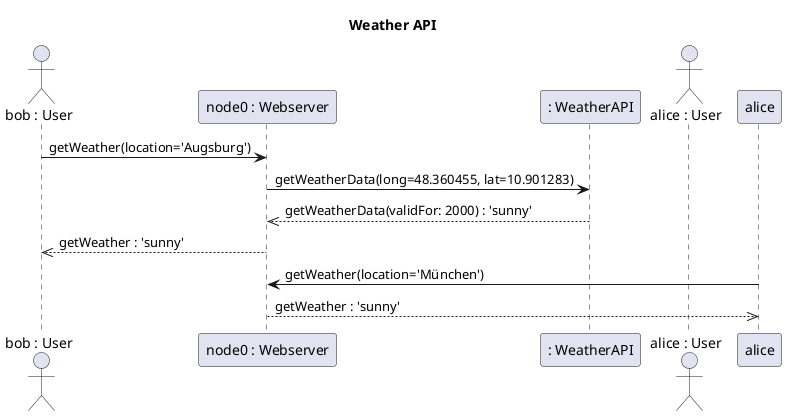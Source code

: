 @startuml

title Weather API

actor "bob : User" as bob
participant "node0 : Webserver" as node0
participant ": WeatherAPI"
actor "alice : User"

bob -> node0: getWeather(location='Augsburg')
node0 -> ": WeatherAPI" : getWeatherData(long=48.360455, lat=10.901283)
node0 <<-- ": WeatherAPI" : getWeatherData(validFor: 2000) : 'sunny'
bob <<-- node0: getWeather : 'sunny'

alice -> node0: getWeather(location='München')
alice <<-- node0: getWeather : 'sunny'

@enduml